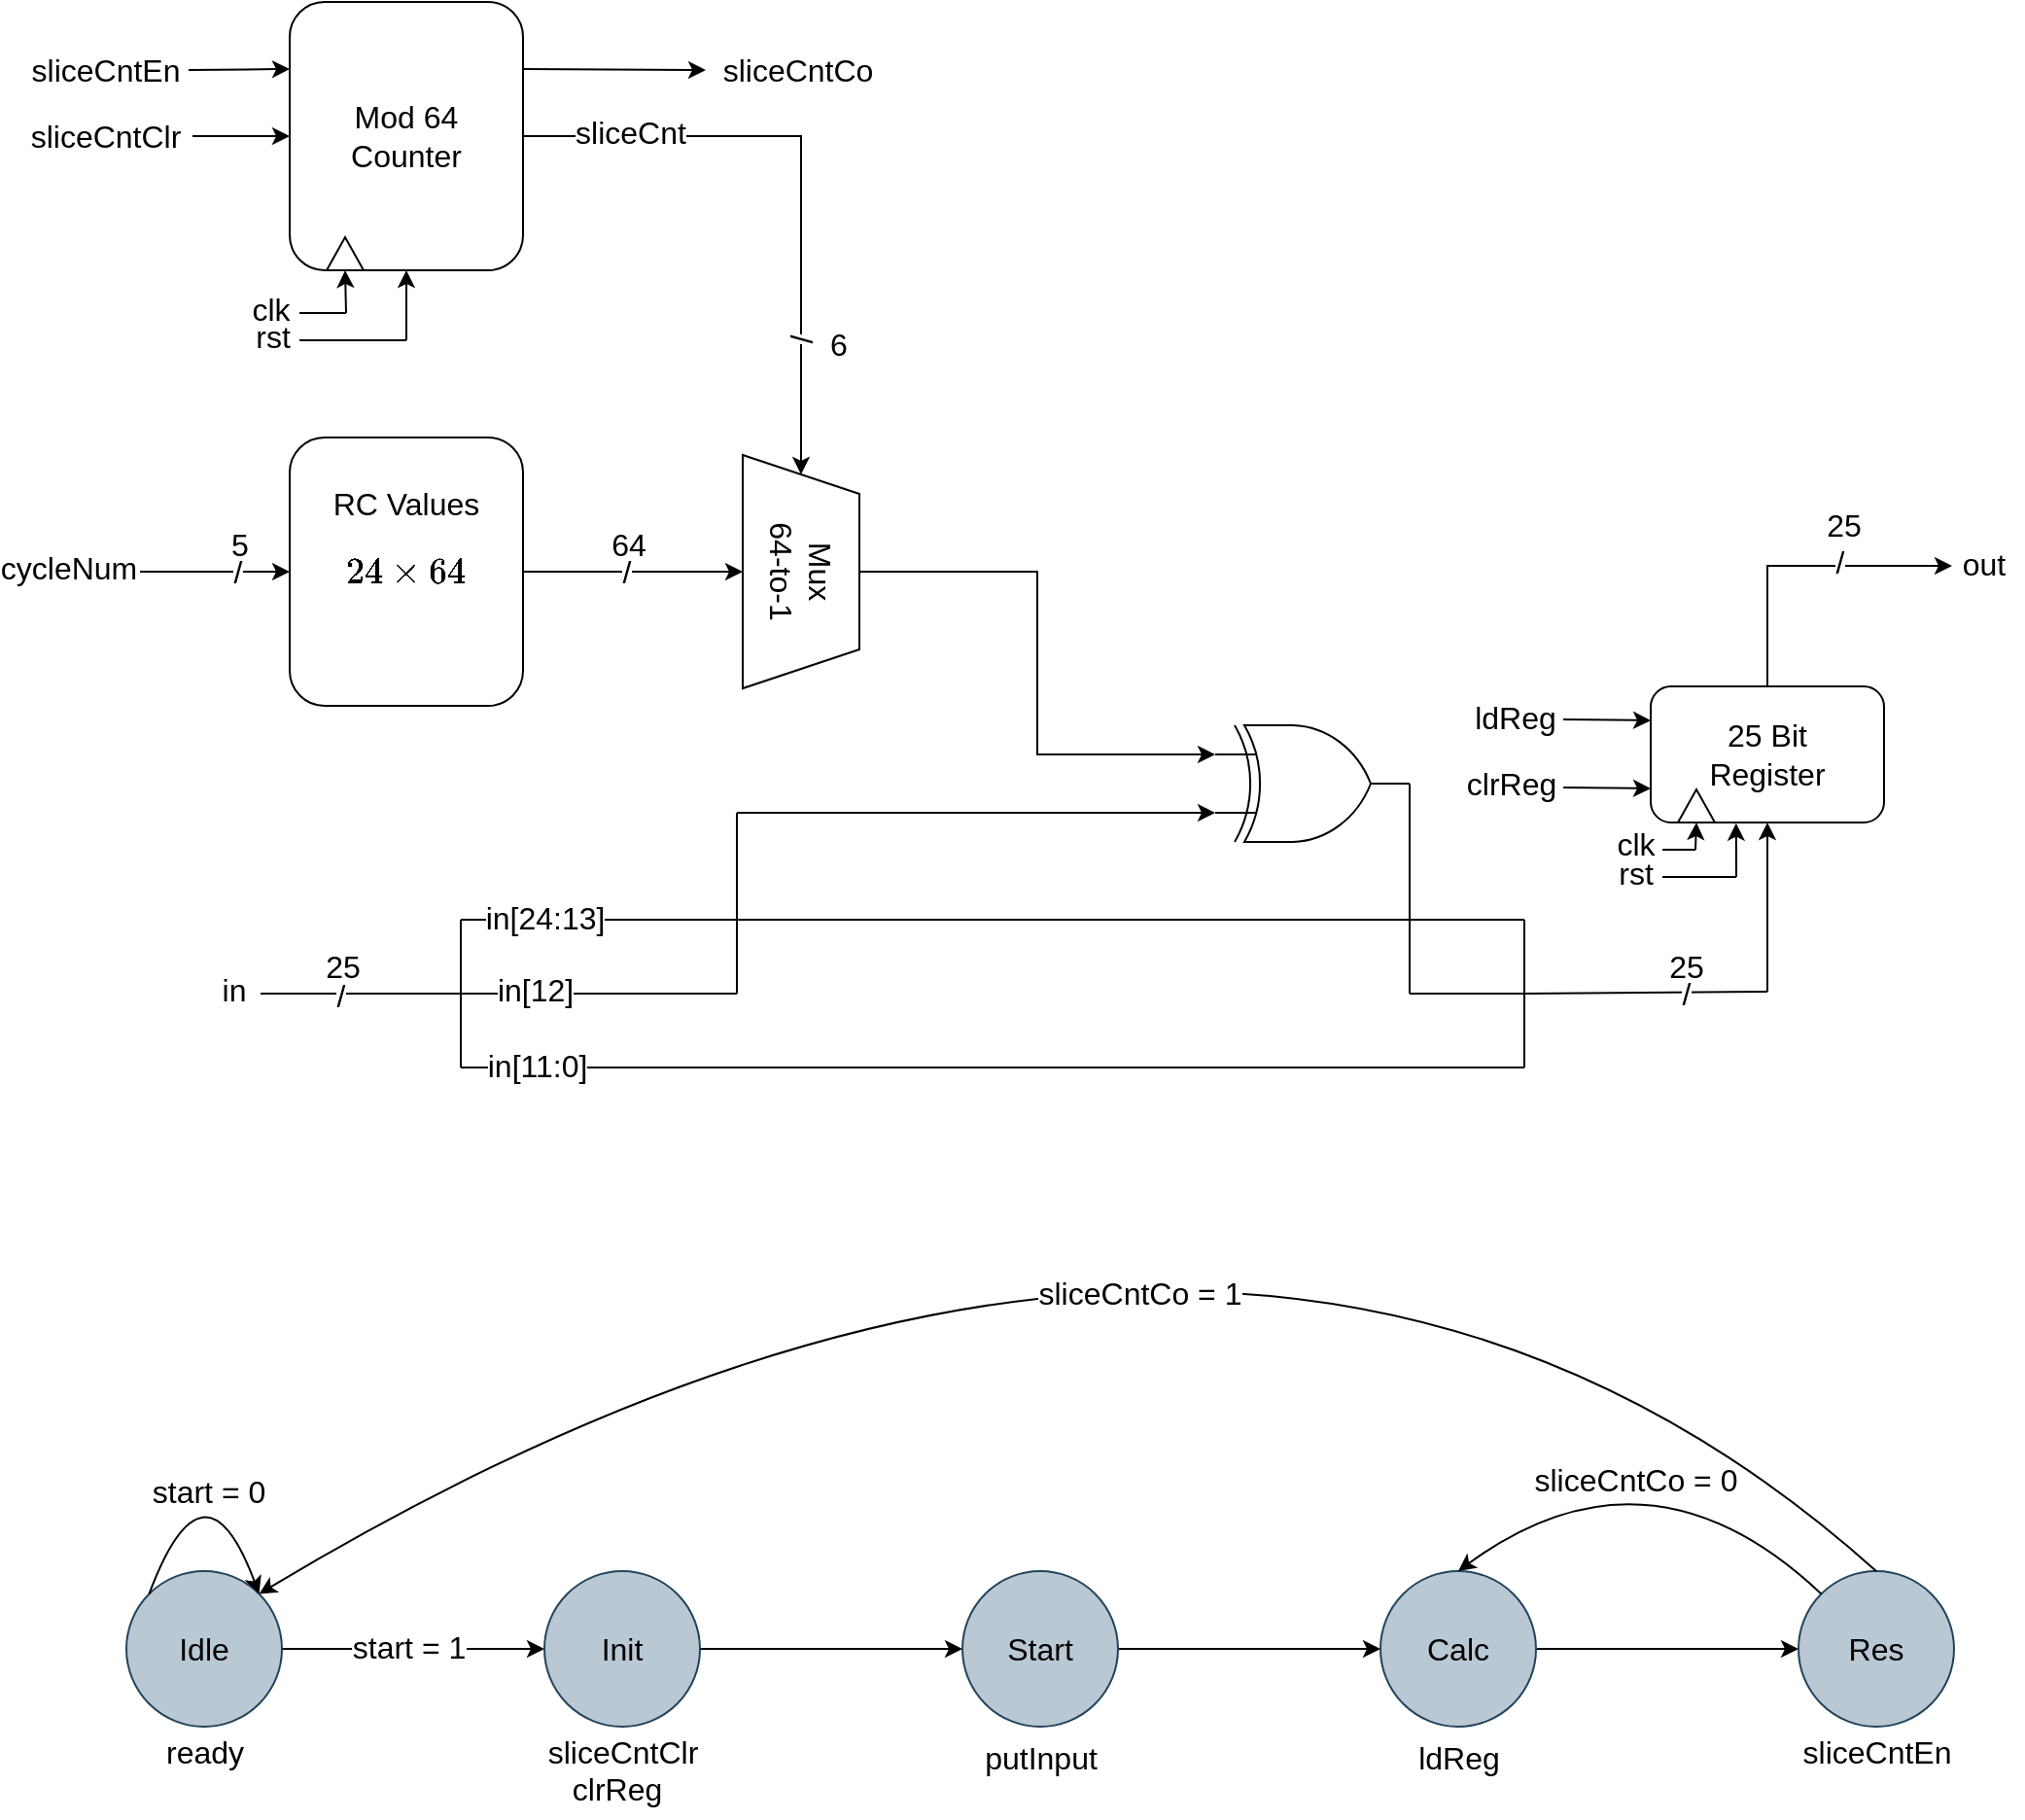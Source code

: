 <mxfile version="20.8.10" type="device"><diagram name="Page-1" id="tphvAxMxWx3iUPVhw0sr"><mxGraphModel dx="2100" dy="1242" grid="0" gridSize="10" guides="1" tooltips="1" connect="1" arrows="1" fold="1" page="1" pageScale="1" pageWidth="1100" pageHeight="1700" math="1" shadow="0"><root><mxCell id="0"/><mxCell id="1" parent="0"/><mxCell id="pJQEHrgMulMxvRUhCJdg-1" value="&lt;font style=&quot;font-size: 16px;&quot;&gt;RC Values&lt;br&gt;$$24\times 64$$&lt;br&gt;&lt;/font&gt;" style="rounded=1;whiteSpace=wrap;html=1;" vertex="1" parent="1"><mxGeometry x="170" y="256" width="120" height="138" as="geometry"/></mxCell><mxCell id="pJQEHrgMulMxvRUhCJdg-2" value="" style="endArrow=classic;html=1;rounded=0;fontSize=16;entryX=0;entryY=0.5;entryDx=0;entryDy=0;" edge="1" parent="1" target="pJQEHrgMulMxvRUhCJdg-1"><mxGeometry width="50" height="50" relative="1" as="geometry"><mxPoint x="93" y="325" as="sourcePoint"/><mxPoint x="78" y="394" as="targetPoint"/></mxGeometry></mxCell><mxCell id="pJQEHrgMulMxvRUhCJdg-3" value="cycleNum" style="edgeLabel;html=1;align=center;verticalAlign=middle;resizable=0;points=[];fontSize=16;" vertex="1" connectable="0" parent="pJQEHrgMulMxvRUhCJdg-2"><mxGeometry x="-0.271" y="1" relative="1" as="geometry"><mxPoint x="-65" y="-1" as="offset"/></mxGeometry></mxCell><mxCell id="pJQEHrgMulMxvRUhCJdg-46" value="/" style="edgeLabel;html=1;align=center;verticalAlign=middle;resizable=0;points=[];fontSize=16;" vertex="1" connectable="0" parent="pJQEHrgMulMxvRUhCJdg-2"><mxGeometry x="0.597" relative="1" as="geometry"><mxPoint x="-12" as="offset"/></mxGeometry></mxCell><mxCell id="pJQEHrgMulMxvRUhCJdg-4" value="" style="endArrow=classic;html=1;rounded=0;fontSize=16;exitX=1;exitY=0.5;exitDx=0;exitDy=0;entryX=0.5;entryY=1;entryDx=0;entryDy=0;" edge="1" parent="1" source="pJQEHrgMulMxvRUhCJdg-1" target="pJQEHrgMulMxvRUhCJdg-9"><mxGeometry width="50" height="50" relative="1" as="geometry"><mxPoint x="429" y="386" as="sourcePoint"/><mxPoint x="397" y="325" as="targetPoint"/></mxGeometry></mxCell><mxCell id="pJQEHrgMulMxvRUhCJdg-5" value="/" style="edgeLabel;html=1;align=center;verticalAlign=middle;resizable=0;points=[];fontSize=16;" vertex="1" connectable="0" parent="pJQEHrgMulMxvRUhCJdg-4"><mxGeometry x="-0.191" relative="1" as="geometry"><mxPoint x="7" as="offset"/></mxGeometry></mxCell><mxCell id="pJQEHrgMulMxvRUhCJdg-6" value="64" style="text;html=1;align=center;verticalAlign=middle;resizable=0;points=[];autosize=1;strokeColor=none;fillColor=none;fontSize=16;" vertex="1" parent="1"><mxGeometry x="326" y="295" width="36" height="31" as="geometry"/></mxCell><mxCell id="pJQEHrgMulMxvRUhCJdg-12" style="edgeStyle=orthogonalEdgeStyle;rounded=0;orthogonalLoop=1;jettySize=auto;html=1;exitX=0.5;exitY=0;exitDx=0;exitDy=0;entryX=0;entryY=0.25;entryDx=0;entryDy=0;entryPerimeter=0;fontSize=16;" edge="1" parent="1" source="pJQEHrgMulMxvRUhCJdg-9" target="pJQEHrgMulMxvRUhCJdg-11"><mxGeometry relative="1" as="geometry"/></mxCell><mxCell id="pJQEHrgMulMxvRUhCJdg-9" value="Mux&lt;br&gt;64-to-1" style="shape=trapezoid;perimeter=trapezoidPerimeter;whiteSpace=wrap;html=1;fixedSize=1;fontSize=16;rotation=90;" vertex="1" parent="1"><mxGeometry x="373" y="295" width="120" height="60" as="geometry"/></mxCell><mxCell id="pJQEHrgMulMxvRUhCJdg-11" value="" style="verticalLabelPosition=bottom;shadow=0;dashed=0;align=center;html=1;verticalAlign=top;shape=mxgraph.electrical.logic_gates.logic_gate;operation=xor;fontSize=16;" vertex="1" parent="1"><mxGeometry x="646" y="404" width="100" height="60" as="geometry"/></mxCell><mxCell id="pJQEHrgMulMxvRUhCJdg-13" value="" style="endArrow=none;html=1;rounded=0;fontSize=16;endFill=0;" edge="1" parent="1"><mxGeometry width="50" height="50" relative="1" as="geometry"><mxPoint x="155" y="542" as="sourcePoint"/><mxPoint x="258" y="542" as="targetPoint"/></mxGeometry></mxCell><mxCell id="pJQEHrgMulMxvRUhCJdg-14" value="in" style="edgeLabel;html=1;align=center;verticalAlign=middle;resizable=0;points=[];fontSize=16;" vertex="1" connectable="0" parent="pJQEHrgMulMxvRUhCJdg-13"><mxGeometry x="-0.25" relative="1" as="geometry"><mxPoint x="-53" y="-2" as="offset"/></mxGeometry></mxCell><mxCell id="pJQEHrgMulMxvRUhCJdg-48" value="/" style="edgeLabel;html=1;align=center;verticalAlign=middle;resizable=0;points=[];fontSize=16;" vertex="1" connectable="0" parent="pJQEHrgMulMxvRUhCJdg-13"><mxGeometry x="-0.215" y="-1" relative="1" as="geometry"><mxPoint as="offset"/></mxGeometry></mxCell><mxCell id="pJQEHrgMulMxvRUhCJdg-15" value="" style="endArrow=none;html=1;rounded=0;fontSize=16;endFill=0;" edge="1" parent="1"><mxGeometry width="50" height="50" relative="1" as="geometry"><mxPoint x="258" y="542" as="sourcePoint"/><mxPoint x="258" y="504" as="targetPoint"/></mxGeometry></mxCell><mxCell id="pJQEHrgMulMxvRUhCJdg-16" value="" style="endArrow=none;html=1;rounded=0;fontSize=16;" edge="1" parent="1"><mxGeometry width="50" height="50" relative="1" as="geometry"><mxPoint x="258" y="542" as="sourcePoint"/><mxPoint x="258" y="580" as="targetPoint"/></mxGeometry></mxCell><mxCell id="pJQEHrgMulMxvRUhCJdg-17" value="" style="endArrow=none;html=1;rounded=0;fontSize=16;" edge="1" parent="1"><mxGeometry width="50" height="50" relative="1" as="geometry"><mxPoint x="258" y="542" as="sourcePoint"/><mxPoint x="400" y="542" as="targetPoint"/></mxGeometry></mxCell><mxCell id="pJQEHrgMulMxvRUhCJdg-22" value="in[12]" style="edgeLabel;html=1;align=center;verticalAlign=middle;resizable=0;points=[];fontSize=16;" vertex="1" connectable="0" parent="pJQEHrgMulMxvRUhCJdg-17"><mxGeometry x="-0.501" y="2" relative="1" as="geometry"><mxPoint x="2" as="offset"/></mxGeometry></mxCell><mxCell id="pJQEHrgMulMxvRUhCJdg-18" value="" style="endArrow=none;html=1;rounded=0;fontSize=16;" edge="1" parent="1"><mxGeometry width="50" height="50" relative="1" as="geometry"><mxPoint x="258" y="504" as="sourcePoint"/><mxPoint x="805" y="504" as="targetPoint"/></mxGeometry></mxCell><mxCell id="pJQEHrgMulMxvRUhCJdg-21" value="in[24:13]" style="edgeLabel;html=1;align=center;verticalAlign=middle;resizable=0;points=[];fontSize=16;" vertex="1" connectable="0" parent="pJQEHrgMulMxvRUhCJdg-18"><mxGeometry x="-0.2" y="1" relative="1" as="geometry"><mxPoint x="-176" as="offset"/></mxGeometry></mxCell><mxCell id="pJQEHrgMulMxvRUhCJdg-19" value="" style="endArrow=none;html=1;rounded=0;fontSize=16;" edge="1" parent="1"><mxGeometry width="50" height="50" relative="1" as="geometry"><mxPoint x="258" y="580" as="sourcePoint"/><mxPoint x="805" y="580" as="targetPoint"/></mxGeometry></mxCell><mxCell id="pJQEHrgMulMxvRUhCJdg-23" value="in[11:0]" style="edgeLabel;html=1;align=center;verticalAlign=middle;resizable=0;points=[];fontSize=16;" vertex="1" connectable="0" parent="pJQEHrgMulMxvRUhCJdg-19"><mxGeometry x="-0.234" y="-1" relative="1" as="geometry"><mxPoint x="-171" y="-2" as="offset"/></mxGeometry></mxCell><mxCell id="pJQEHrgMulMxvRUhCJdg-20" value="" style="endArrow=none;html=1;rounded=0;fontSize=16;" edge="1" parent="1"><mxGeometry width="50" height="50" relative="1" as="geometry"><mxPoint x="400" y="542" as="sourcePoint"/><mxPoint x="400" y="449" as="targetPoint"/></mxGeometry></mxCell><mxCell id="pJQEHrgMulMxvRUhCJdg-24" value="" style="endArrow=classic;html=1;rounded=0;fontSize=16;entryX=0;entryY=0.75;entryDx=0;entryDy=0;entryPerimeter=0;" edge="1" parent="1" target="pJQEHrgMulMxvRUhCJdg-11"><mxGeometry width="50" height="50" relative="1" as="geometry"><mxPoint x="400" y="449" as="sourcePoint"/><mxPoint x="417" y="512" as="targetPoint"/></mxGeometry></mxCell><mxCell id="pJQEHrgMulMxvRUhCJdg-25" value="" style="endArrow=none;html=1;rounded=0;fontSize=16;entryX=1;entryY=0.5;entryDx=0;entryDy=0;entryPerimeter=0;" edge="1" parent="1" target="pJQEHrgMulMxvRUhCJdg-11"><mxGeometry width="50" height="50" relative="1" as="geometry"><mxPoint x="746" y="542" as="sourcePoint"/><mxPoint x="684" y="411" as="targetPoint"/></mxGeometry></mxCell><mxCell id="pJQEHrgMulMxvRUhCJdg-26" value="" style="endArrow=none;html=1;rounded=0;fontSize=16;" edge="1" parent="1"><mxGeometry width="50" height="50" relative="1" as="geometry"><mxPoint x="746" y="542" as="sourcePoint"/><mxPoint x="805" y="542" as="targetPoint"/></mxGeometry></mxCell><mxCell id="pJQEHrgMulMxvRUhCJdg-27" value="" style="endArrow=none;html=1;rounded=0;fontSize=16;" edge="1" parent="1"><mxGeometry width="50" height="50" relative="1" as="geometry"><mxPoint x="805" y="580" as="sourcePoint"/><mxPoint x="805" y="504" as="targetPoint"/></mxGeometry></mxCell><mxCell id="pJQEHrgMulMxvRUhCJdg-28" value="" style="endArrow=none;html=1;rounded=0;fontSize=16;endFill=0;" edge="1" parent="1"><mxGeometry width="50" height="50" relative="1" as="geometry"><mxPoint x="805" y="542" as="sourcePoint"/><mxPoint x="930" y="541" as="targetPoint"/></mxGeometry></mxCell><mxCell id="pJQEHrgMulMxvRUhCJdg-30" value="/" style="edgeLabel;html=1;align=center;verticalAlign=middle;resizable=0;points=[];fontSize=16;" vertex="1" connectable="0" parent="pJQEHrgMulMxvRUhCJdg-28"><mxGeometry x="0.326" relative="1" as="geometry"><mxPoint as="offset"/></mxGeometry></mxCell><mxCell id="pJQEHrgMulMxvRUhCJdg-31" value="25" style="text;html=1;align=center;verticalAlign=middle;resizable=0;points=[];autosize=1;strokeColor=none;fillColor=none;fontSize=16;" vertex="1" parent="1"><mxGeometry x="870" y="512" width="36" height="31" as="geometry"/></mxCell><mxCell id="pJQEHrgMulMxvRUhCJdg-33" style="edgeStyle=orthogonalEdgeStyle;rounded=0;orthogonalLoop=1;jettySize=auto;html=1;exitX=1;exitY=0.5;exitDx=0;exitDy=0;entryX=0;entryY=0.5;entryDx=0;entryDy=0;fontSize=16;endArrow=classic;endFill=1;" edge="1" parent="1" source="pJQEHrgMulMxvRUhCJdg-32" target="pJQEHrgMulMxvRUhCJdg-9"><mxGeometry relative="1" as="geometry"/></mxCell><mxCell id="pJQEHrgMulMxvRUhCJdg-34" value="sliceCnt" style="edgeLabel;html=1;align=center;verticalAlign=middle;resizable=0;points=[];fontSize=16;" vertex="1" connectable="0" parent="pJQEHrgMulMxvRUhCJdg-33"><mxGeometry x="-0.648" y="2" relative="1" as="geometry"><mxPoint x="-1" as="offset"/></mxGeometry></mxCell><mxCell id="pJQEHrgMulMxvRUhCJdg-37" value="/" style="edgeLabel;html=1;align=center;verticalAlign=middle;resizable=0;points=[];fontSize=16;rotation=90;" vertex="1" connectable="0" parent="pJQEHrgMulMxvRUhCJdg-33"><mxGeometry x="0.554" y="1" relative="1" as="geometry"><mxPoint as="offset"/></mxGeometry></mxCell><mxCell id="pJQEHrgMulMxvRUhCJdg-32" value="&lt;font style=&quot;font-size: 16px;&quot;&gt;Mod 64&lt;br&gt;Counter&lt;br&gt;&lt;/font&gt;" style="rounded=1;whiteSpace=wrap;html=1;" vertex="1" parent="1"><mxGeometry x="170" y="32" width="120" height="138" as="geometry"/></mxCell><mxCell id="pJQEHrgMulMxvRUhCJdg-38" value="6" style="text;html=1;align=center;verticalAlign=middle;resizable=0;points=[];autosize=1;strokeColor=none;fillColor=none;fontSize=16;" vertex="1" parent="1"><mxGeometry x="438" y="192" width="27" height="31" as="geometry"/></mxCell><mxCell id="pJQEHrgMulMxvRUhCJdg-39" value="" style="triangle;whiteSpace=wrap;html=1;fontSize=16;rotation=-90;" vertex="1" parent="1"><mxGeometry x="190" y="152" width="17" height="19" as="geometry"/></mxCell><mxCell id="pJQEHrgMulMxvRUhCJdg-40" value="" style="endArrow=classic;html=1;rounded=0;fontSize=16;entryX=0;entryY=0.5;entryDx=0;entryDy=0;" edge="1" parent="1" target="pJQEHrgMulMxvRUhCJdg-39"><mxGeometry width="50" height="50" relative="1" as="geometry"><mxPoint x="199" y="192" as="sourcePoint"/><mxPoint x="428" y="221" as="targetPoint"/></mxGeometry></mxCell><mxCell id="pJQEHrgMulMxvRUhCJdg-41" value="" style="endArrow=none;html=1;rounded=0;fontSize=16;" edge="1" parent="1"><mxGeometry width="50" height="50" relative="1" as="geometry"><mxPoint x="175" y="192" as="sourcePoint"/><mxPoint x="199" y="192" as="targetPoint"/></mxGeometry></mxCell><mxCell id="pJQEHrgMulMxvRUhCJdg-42" value="" style="endArrow=classic;html=1;rounded=0;fontSize=16;entryX=0.5;entryY=1;entryDx=0;entryDy=0;" edge="1" parent="1" target="pJQEHrgMulMxvRUhCJdg-32"><mxGeometry width="50" height="50" relative="1" as="geometry"><mxPoint x="230" y="206" as="sourcePoint"/><mxPoint x="223" y="193" as="targetPoint"/></mxGeometry></mxCell><mxCell id="pJQEHrgMulMxvRUhCJdg-43" value="" style="endArrow=none;html=1;rounded=0;fontSize=16;" edge="1" parent="1"><mxGeometry width="50" height="50" relative="1" as="geometry"><mxPoint x="175" y="206" as="sourcePoint"/><mxPoint x="230" y="206" as="targetPoint"/></mxGeometry></mxCell><mxCell id="pJQEHrgMulMxvRUhCJdg-44" value="clk" style="text;html=1;align=center;verticalAlign=middle;resizable=0;points=[];autosize=1;strokeColor=none;fillColor=none;fontSize=16;" vertex="1" parent="1"><mxGeometry x="141" y="174" width="38" height="31" as="geometry"/></mxCell><mxCell id="pJQEHrgMulMxvRUhCJdg-45" value="rst" style="text;html=1;align=center;verticalAlign=middle;resizable=0;points=[];autosize=1;strokeColor=none;fillColor=none;fontSize=16;" vertex="1" parent="1"><mxGeometry x="143" y="188" width="36" height="31" as="geometry"/></mxCell><mxCell id="pJQEHrgMulMxvRUhCJdg-47" value="5" style="text;html=1;align=center;verticalAlign=middle;resizable=0;points=[];autosize=1;strokeColor=none;fillColor=none;fontSize=16;" vertex="1" parent="1"><mxGeometry x="130" y="295" width="27" height="31" as="geometry"/></mxCell><mxCell id="pJQEHrgMulMxvRUhCJdg-49" value="25" style="text;html=1;align=center;verticalAlign=middle;resizable=0;points=[];autosize=1;strokeColor=none;fillColor=none;fontSize=16;" vertex="1" parent="1"><mxGeometry x="179" y="512" width="36" height="31" as="geometry"/></mxCell><mxCell id="pJQEHrgMulMxvRUhCJdg-50" value="" style="endArrow=classic;html=1;rounded=0;fontSize=16;entryX=0;entryY=0.25;entryDx=0;entryDy=0;" edge="1" parent="1" target="pJQEHrgMulMxvRUhCJdg-32"><mxGeometry width="50" height="50" relative="1" as="geometry"><mxPoint x="118" y="67" as="sourcePoint"/><mxPoint x="497" y="228" as="targetPoint"/></mxGeometry></mxCell><mxCell id="pJQEHrgMulMxvRUhCJdg-51" value="" style="endArrow=classic;html=1;rounded=0;fontSize=16;entryX=0;entryY=0.5;entryDx=0;entryDy=0;" edge="1" parent="1" target="pJQEHrgMulMxvRUhCJdg-32"><mxGeometry width="50" height="50" relative="1" as="geometry"><mxPoint x="120" y="101" as="sourcePoint"/><mxPoint x="254" y="139" as="targetPoint"/></mxGeometry></mxCell><mxCell id="pJQEHrgMulMxvRUhCJdg-52" value="sliceCntEn" style="text;html=1;align=center;verticalAlign=middle;resizable=0;points=[];autosize=1;strokeColor=none;fillColor=none;fontSize=16;" vertex="1" parent="1"><mxGeometry x="28" y="51" width="94" height="31" as="geometry"/></mxCell><mxCell id="pJQEHrgMulMxvRUhCJdg-53" value="sliceCntClr" style="text;html=1;align=center;verticalAlign=middle;resizable=0;points=[];autosize=1;strokeColor=none;fillColor=none;fontSize=16;" vertex="1" parent="1"><mxGeometry x="27" y="85.5" width="95" height="31" as="geometry"/></mxCell><mxCell id="pJQEHrgMulMxvRUhCJdg-68" style="edgeStyle=orthogonalEdgeStyle;rounded=0;orthogonalLoop=1;jettySize=auto;html=1;exitX=0.5;exitY=0;exitDx=0;exitDy=0;fontSize=16;endArrow=classic;endFill=1;" edge="1" parent="1" source="pJQEHrgMulMxvRUhCJdg-54"><mxGeometry relative="1" as="geometry"><mxPoint x="1025" y="322" as="targetPoint"/><Array as="points"><mxPoint x="930" y="322"/></Array></mxGeometry></mxCell><mxCell id="pJQEHrgMulMxvRUhCJdg-69" value="/" style="edgeLabel;html=1;align=center;verticalAlign=middle;resizable=0;points=[];fontSize=16;" vertex="1" connectable="0" parent="pJQEHrgMulMxvRUhCJdg-68"><mxGeometry x="0.261" y="2" relative="1" as="geometry"><mxPoint as="offset"/></mxGeometry></mxCell><mxCell id="pJQEHrgMulMxvRUhCJdg-54" value="&lt;font style=&quot;font-size: 16px;&quot;&gt;25 Bit&lt;br&gt;Register&lt;br&gt;&lt;/font&gt;" style="rounded=1;whiteSpace=wrap;html=1;" vertex="1" parent="1"><mxGeometry x="870" y="384" width="120" height="70" as="geometry"/></mxCell><mxCell id="pJQEHrgMulMxvRUhCJdg-55" value="" style="endArrow=classic;html=1;rounded=0;fontSize=16;entryX=0.5;entryY=1;entryDx=0;entryDy=0;" edge="1" parent="1" target="pJQEHrgMulMxvRUhCJdg-54"><mxGeometry width="50" height="50" relative="1" as="geometry"><mxPoint x="930" y="541" as="sourcePoint"/><mxPoint x="981" y="506" as="targetPoint"/></mxGeometry></mxCell><mxCell id="pJQEHrgMulMxvRUhCJdg-56" value="" style="endArrow=classic;html=1;rounded=0;fontSize=16;entryX=0;entryY=0.25;entryDx=0;entryDy=0;" edge="1" parent="1" target="pJQEHrgMulMxvRUhCJdg-54"><mxGeometry width="50" height="50" relative="1" as="geometry"><mxPoint x="825" y="401" as="sourcePoint"/><mxPoint x="720" y="320" as="targetPoint"/></mxGeometry></mxCell><mxCell id="pJQEHrgMulMxvRUhCJdg-57" value="" style="endArrow=classic;html=1;rounded=0;fontSize=16;entryX=0;entryY=0.75;entryDx=0;entryDy=0;" edge="1" parent="1" target="pJQEHrgMulMxvRUhCJdg-54"><mxGeometry width="50" height="50" relative="1" as="geometry"><mxPoint x="825" y="436" as="sourcePoint"/><mxPoint x="824" y="413" as="targetPoint"/></mxGeometry></mxCell><mxCell id="pJQEHrgMulMxvRUhCJdg-58" value="ldReg" style="text;html=1;align=center;verticalAlign=middle;resizable=0;points=[];autosize=1;strokeColor=none;fillColor=none;fontSize=16;" vertex="1" parent="1"><mxGeometry x="770" y="384" width="60" height="31" as="geometry"/></mxCell><mxCell id="pJQEHrgMulMxvRUhCJdg-59" value="clrReg" style="text;html=1;align=center;verticalAlign=middle;resizable=0;points=[];autosize=1;strokeColor=none;fillColor=none;fontSize=16;" vertex="1" parent="1"><mxGeometry x="766" y="418.5" width="64" height="31" as="geometry"/></mxCell><mxCell id="pJQEHrgMulMxvRUhCJdg-60" value="" style="triangle;whiteSpace=wrap;html=1;fontSize=16;rotation=-90;" vertex="1" parent="1"><mxGeometry x="885" y="436" width="17" height="19" as="geometry"/></mxCell><mxCell id="pJQEHrgMulMxvRUhCJdg-61" value="" style="endArrow=classic;html=1;rounded=0;fontSize=16;entryX=0;entryY=0.5;entryDx=0;entryDy=0;" edge="1" parent="1" target="pJQEHrgMulMxvRUhCJdg-60"><mxGeometry width="50" height="50" relative="1" as="geometry"><mxPoint x="893" y="468" as="sourcePoint"/><mxPoint x="922" y="408" as="targetPoint"/></mxGeometry></mxCell><mxCell id="pJQEHrgMulMxvRUhCJdg-62" value="" style="endArrow=none;html=1;rounded=0;fontSize=16;" edge="1" parent="1"><mxGeometry width="50" height="50" relative="1" as="geometry"><mxPoint x="876" y="468" as="sourcePoint"/><mxPoint x="893" y="468" as="targetPoint"/></mxGeometry></mxCell><mxCell id="pJQEHrgMulMxvRUhCJdg-63" value="" style="endArrow=classic;html=1;rounded=0;fontSize=16;entryX=0.366;entryY=1.005;entryDx=0;entryDy=0;entryPerimeter=0;" edge="1" parent="1" target="pJQEHrgMulMxvRUhCJdg-54"><mxGeometry width="50" height="50" relative="1" as="geometry"><mxPoint x="914" y="482" as="sourcePoint"/><mxPoint x="922" y="447" as="targetPoint"/></mxGeometry></mxCell><mxCell id="pJQEHrgMulMxvRUhCJdg-64" value="" style="endArrow=none;html=1;rounded=0;fontSize=16;" edge="1" parent="1"><mxGeometry width="50" height="50" relative="1" as="geometry"><mxPoint x="876" y="482" as="sourcePoint"/><mxPoint x="914" y="482" as="targetPoint"/></mxGeometry></mxCell><mxCell id="pJQEHrgMulMxvRUhCJdg-66" value="clk" style="text;html=1;align=center;verticalAlign=middle;resizable=0;points=[];autosize=1;strokeColor=none;fillColor=none;fontSize=16;" vertex="1" parent="1"><mxGeometry x="843" y="449.5" width="38" height="31" as="geometry"/></mxCell><mxCell id="pJQEHrgMulMxvRUhCJdg-67" value="rst" style="text;html=1;align=center;verticalAlign=middle;resizable=0;points=[];autosize=1;strokeColor=none;fillColor=none;fontSize=16;" vertex="1" parent="1"><mxGeometry x="844" y="464" width="36" height="31" as="geometry"/></mxCell><mxCell id="pJQEHrgMulMxvRUhCJdg-70" value="25" style="text;html=1;align=center;verticalAlign=middle;resizable=0;points=[];autosize=1;strokeColor=none;fillColor=none;fontSize=16;" vertex="1" parent="1"><mxGeometry x="951" y="285" width="36" height="31" as="geometry"/></mxCell><mxCell id="pJQEHrgMulMxvRUhCJdg-71" value="out" style="text;html=1;align=center;verticalAlign=middle;resizable=0;points=[];autosize=1;strokeColor=none;fillColor=none;fontSize=16;" vertex="1" parent="1"><mxGeometry x="1021" y="305" width="40" height="31" as="geometry"/></mxCell><mxCell id="pJQEHrgMulMxvRUhCJdg-79" style="edgeStyle=orthogonalEdgeStyle;rounded=0;orthogonalLoop=1;jettySize=auto;html=1;exitX=1;exitY=0.5;exitDx=0;exitDy=0;entryX=0;entryY=0.5;entryDx=0;entryDy=0;fontSize=16;endArrow=classic;endFill=1;" edge="1" parent="1" source="pJQEHrgMulMxvRUhCJdg-72" target="pJQEHrgMulMxvRUhCJdg-75"><mxGeometry relative="1" as="geometry"/></mxCell><mxCell id="pJQEHrgMulMxvRUhCJdg-80" value="start = 1" style="edgeLabel;html=1;align=center;verticalAlign=middle;resizable=0;points=[];fontSize=16;" vertex="1" connectable="0" parent="pJQEHrgMulMxvRUhCJdg-79"><mxGeometry x="-0.188" relative="1" as="geometry"><mxPoint x="10" y="-1" as="offset"/></mxGeometry></mxCell><mxCell id="pJQEHrgMulMxvRUhCJdg-72" value="Idle" style="ellipse;whiteSpace=wrap;html=1;aspect=fixed;fontSize=16;fillColor=#bac8d3;strokeColor=#23445d;" vertex="1" parent="1"><mxGeometry x="86" y="839" width="80" height="80" as="geometry"/></mxCell><mxCell id="pJQEHrgMulMxvRUhCJdg-73" value="" style="endArrow=classic;html=1;rounded=0;fontSize=16;exitX=1;exitY=0.25;exitDx=0;exitDy=0;" edge="1" parent="1" source="pJQEHrgMulMxvRUhCJdg-32"><mxGeometry width="50" height="50" relative="1" as="geometry"><mxPoint x="574" y="329" as="sourcePoint"/><mxPoint x="384" y="67" as="targetPoint"/></mxGeometry></mxCell><mxCell id="pJQEHrgMulMxvRUhCJdg-74" value="sliceCntCo" style="text;html=1;align=center;verticalAlign=middle;resizable=0;points=[];autosize=1;strokeColor=none;fillColor=none;fontSize=16;" vertex="1" parent="1"><mxGeometry x="383" y="51" width="95" height="31" as="geometry"/></mxCell><mxCell id="pJQEHrgMulMxvRUhCJdg-83" style="edgeStyle=orthogonalEdgeStyle;rounded=0;orthogonalLoop=1;jettySize=auto;html=1;exitX=1;exitY=0.5;exitDx=0;exitDy=0;entryX=0;entryY=0.5;entryDx=0;entryDy=0;fontSize=16;endArrow=classic;endFill=1;" edge="1" parent="1" source="pJQEHrgMulMxvRUhCJdg-75" target="pJQEHrgMulMxvRUhCJdg-76"><mxGeometry relative="1" as="geometry"/></mxCell><mxCell id="pJQEHrgMulMxvRUhCJdg-75" value="Init" style="ellipse;whiteSpace=wrap;html=1;aspect=fixed;fontSize=16;fillColor=#bac8d3;strokeColor=#23445d;" vertex="1" parent="1"><mxGeometry x="301" y="839" width="80" height="80" as="geometry"/></mxCell><mxCell id="pJQEHrgMulMxvRUhCJdg-84" style="edgeStyle=orthogonalEdgeStyle;rounded=0;orthogonalLoop=1;jettySize=auto;html=1;exitX=1;exitY=0.5;exitDx=0;exitDy=0;entryX=0;entryY=0.5;entryDx=0;entryDy=0;fontSize=16;endArrow=classic;endFill=1;" edge="1" parent="1" source="pJQEHrgMulMxvRUhCJdg-76" target="pJQEHrgMulMxvRUhCJdg-77"><mxGeometry relative="1" as="geometry"/></mxCell><mxCell id="pJQEHrgMulMxvRUhCJdg-76" value="Start" style="ellipse;whiteSpace=wrap;html=1;aspect=fixed;fontSize=16;fillColor=#bac8d3;strokeColor=#23445d;" vertex="1" parent="1"><mxGeometry x="516" y="839" width="80" height="80" as="geometry"/></mxCell><mxCell id="pJQEHrgMulMxvRUhCJdg-85" style="edgeStyle=orthogonalEdgeStyle;rounded=0;orthogonalLoop=1;jettySize=auto;html=1;exitX=1;exitY=0.5;exitDx=0;exitDy=0;entryX=0;entryY=0.5;entryDx=0;entryDy=0;fontSize=16;endArrow=classic;endFill=1;" edge="1" parent="1" source="pJQEHrgMulMxvRUhCJdg-77" target="pJQEHrgMulMxvRUhCJdg-78"><mxGeometry relative="1" as="geometry"/></mxCell><mxCell id="pJQEHrgMulMxvRUhCJdg-77" value="Calc" style="ellipse;whiteSpace=wrap;html=1;aspect=fixed;fontSize=16;fillColor=#bac8d3;strokeColor=#23445d;" vertex="1" parent="1"><mxGeometry x="731" y="839" width="80" height="80" as="geometry"/></mxCell><mxCell id="pJQEHrgMulMxvRUhCJdg-78" value="Res" style="ellipse;whiteSpace=wrap;html=1;aspect=fixed;fontSize=16;fillColor=#bac8d3;strokeColor=#23445d;" vertex="1" parent="1"><mxGeometry x="946" y="839" width="80" height="80" as="geometry"/></mxCell><mxCell id="pJQEHrgMulMxvRUhCJdg-81" value="" style="curved=1;endArrow=classic;html=1;rounded=0;fontSize=16;exitX=0;exitY=0;exitDx=0;exitDy=0;entryX=1;entryY=0;entryDx=0;entryDy=0;" edge="1" parent="1" source="pJQEHrgMulMxvRUhCJdg-72" target="pJQEHrgMulMxvRUhCJdg-72"><mxGeometry width="50" height="50" relative="1" as="geometry"><mxPoint x="270" y="814" as="sourcePoint"/><mxPoint x="320" y="764" as="targetPoint"/><Array as="points"><mxPoint x="126" y="775"/></Array></mxGeometry></mxCell><mxCell id="pJQEHrgMulMxvRUhCJdg-82" value="start = 0" style="text;html=1;align=center;verticalAlign=middle;resizable=0;points=[];autosize=1;strokeColor=none;fillColor=none;fontSize=16;" vertex="1" parent="1"><mxGeometry x="90" y="782" width="76" height="31" as="geometry"/></mxCell><mxCell id="pJQEHrgMulMxvRUhCJdg-86" value="" style="curved=1;endArrow=classic;html=1;rounded=0;fontSize=16;exitX=0;exitY=0;exitDx=0;exitDy=0;entryX=0.5;entryY=0;entryDx=0;entryDy=0;" edge="1" parent="1" source="pJQEHrgMulMxvRUhCJdg-78" target="pJQEHrgMulMxvRUhCJdg-77"><mxGeometry width="50" height="50" relative="1" as="geometry"><mxPoint x="793" y="814" as="sourcePoint"/><mxPoint x="843" y="764" as="targetPoint"/><Array as="points"><mxPoint x="869" y="767"/></Array></mxGeometry></mxCell><mxCell id="pJQEHrgMulMxvRUhCJdg-87" value="sliceCntCo = 0" style="text;html=1;align=center;verticalAlign=middle;resizable=0;points=[];autosize=1;strokeColor=none;fillColor=none;fontSize=16;" vertex="1" parent="1"><mxGeometry x="800.5" y="776" width="123" height="31" as="geometry"/></mxCell><mxCell id="pJQEHrgMulMxvRUhCJdg-88" value="" style="curved=1;endArrow=classic;html=1;rounded=0;fontSize=16;exitX=0.5;exitY=0;exitDx=0;exitDy=0;entryX=1;entryY=0;entryDx=0;entryDy=0;" edge="1" parent="1" source="pJQEHrgMulMxvRUhCJdg-78" target="pJQEHrgMulMxvRUhCJdg-72"><mxGeometry width="50" height="50" relative="1" as="geometry"><mxPoint x="793" y="814" as="sourcePoint"/><mxPoint x="843" y="764" as="targetPoint"/><Array as="points"><mxPoint x="660" y="547"/></Array></mxGeometry></mxCell><mxCell id="pJQEHrgMulMxvRUhCJdg-89" value="sliceCntCo = 1" style="edgeLabel;html=1;align=center;verticalAlign=middle;resizable=0;points=[];fontSize=16;" vertex="1" connectable="0" parent="pJQEHrgMulMxvRUhCJdg-88"><mxGeometry x="0.09" y="100" relative="1" as="geometry"><mxPoint as="offset"/></mxGeometry></mxCell><mxCell id="pJQEHrgMulMxvRUhCJdg-90" value="ready" style="text;html=1;align=center;verticalAlign=middle;resizable=0;points=[];autosize=1;strokeColor=none;fillColor=none;fontSize=16;" vertex="1" parent="1"><mxGeometry x="97" y="916" width="58" height="31" as="geometry"/></mxCell><mxCell id="pJQEHrgMulMxvRUhCJdg-91" value="sliceCntClr" style="text;html=1;align=center;verticalAlign=middle;resizable=0;points=[];autosize=1;strokeColor=none;fillColor=none;fontSize=16;" vertex="1" parent="1"><mxGeometry x="293.5" y="916" width="95" height="31" as="geometry"/></mxCell><mxCell id="pJQEHrgMulMxvRUhCJdg-92" value="clrReg" style="text;html=1;align=center;verticalAlign=middle;resizable=0;points=[];autosize=1;strokeColor=none;fillColor=none;fontSize=16;" vertex="1" parent="1"><mxGeometry x="306" y="935" width="64" height="31" as="geometry"/></mxCell><mxCell id="pJQEHrgMulMxvRUhCJdg-93" value="putInput" style="text;html=1;align=center;verticalAlign=middle;resizable=0;points=[];autosize=1;strokeColor=none;fillColor=none;fontSize=16;" vertex="1" parent="1"><mxGeometry x="518" y="919" width="76" height="31" as="geometry"/></mxCell><mxCell id="pJQEHrgMulMxvRUhCJdg-94" value="ldReg" style="text;html=1;align=center;verticalAlign=middle;resizable=0;points=[];autosize=1;strokeColor=none;fillColor=none;fontSize=16;" vertex="1" parent="1"><mxGeometry x="741" y="919" width="60" height="31" as="geometry"/></mxCell><mxCell id="pJQEHrgMulMxvRUhCJdg-95" value="sliceCntEn" style="text;html=1;align=center;verticalAlign=middle;resizable=0;points=[];autosize=1;strokeColor=none;fillColor=none;fontSize=16;" vertex="1" parent="1"><mxGeometry x="939" y="916" width="94" height="31" as="geometry"/></mxCell></root></mxGraphModel></diagram></mxfile>